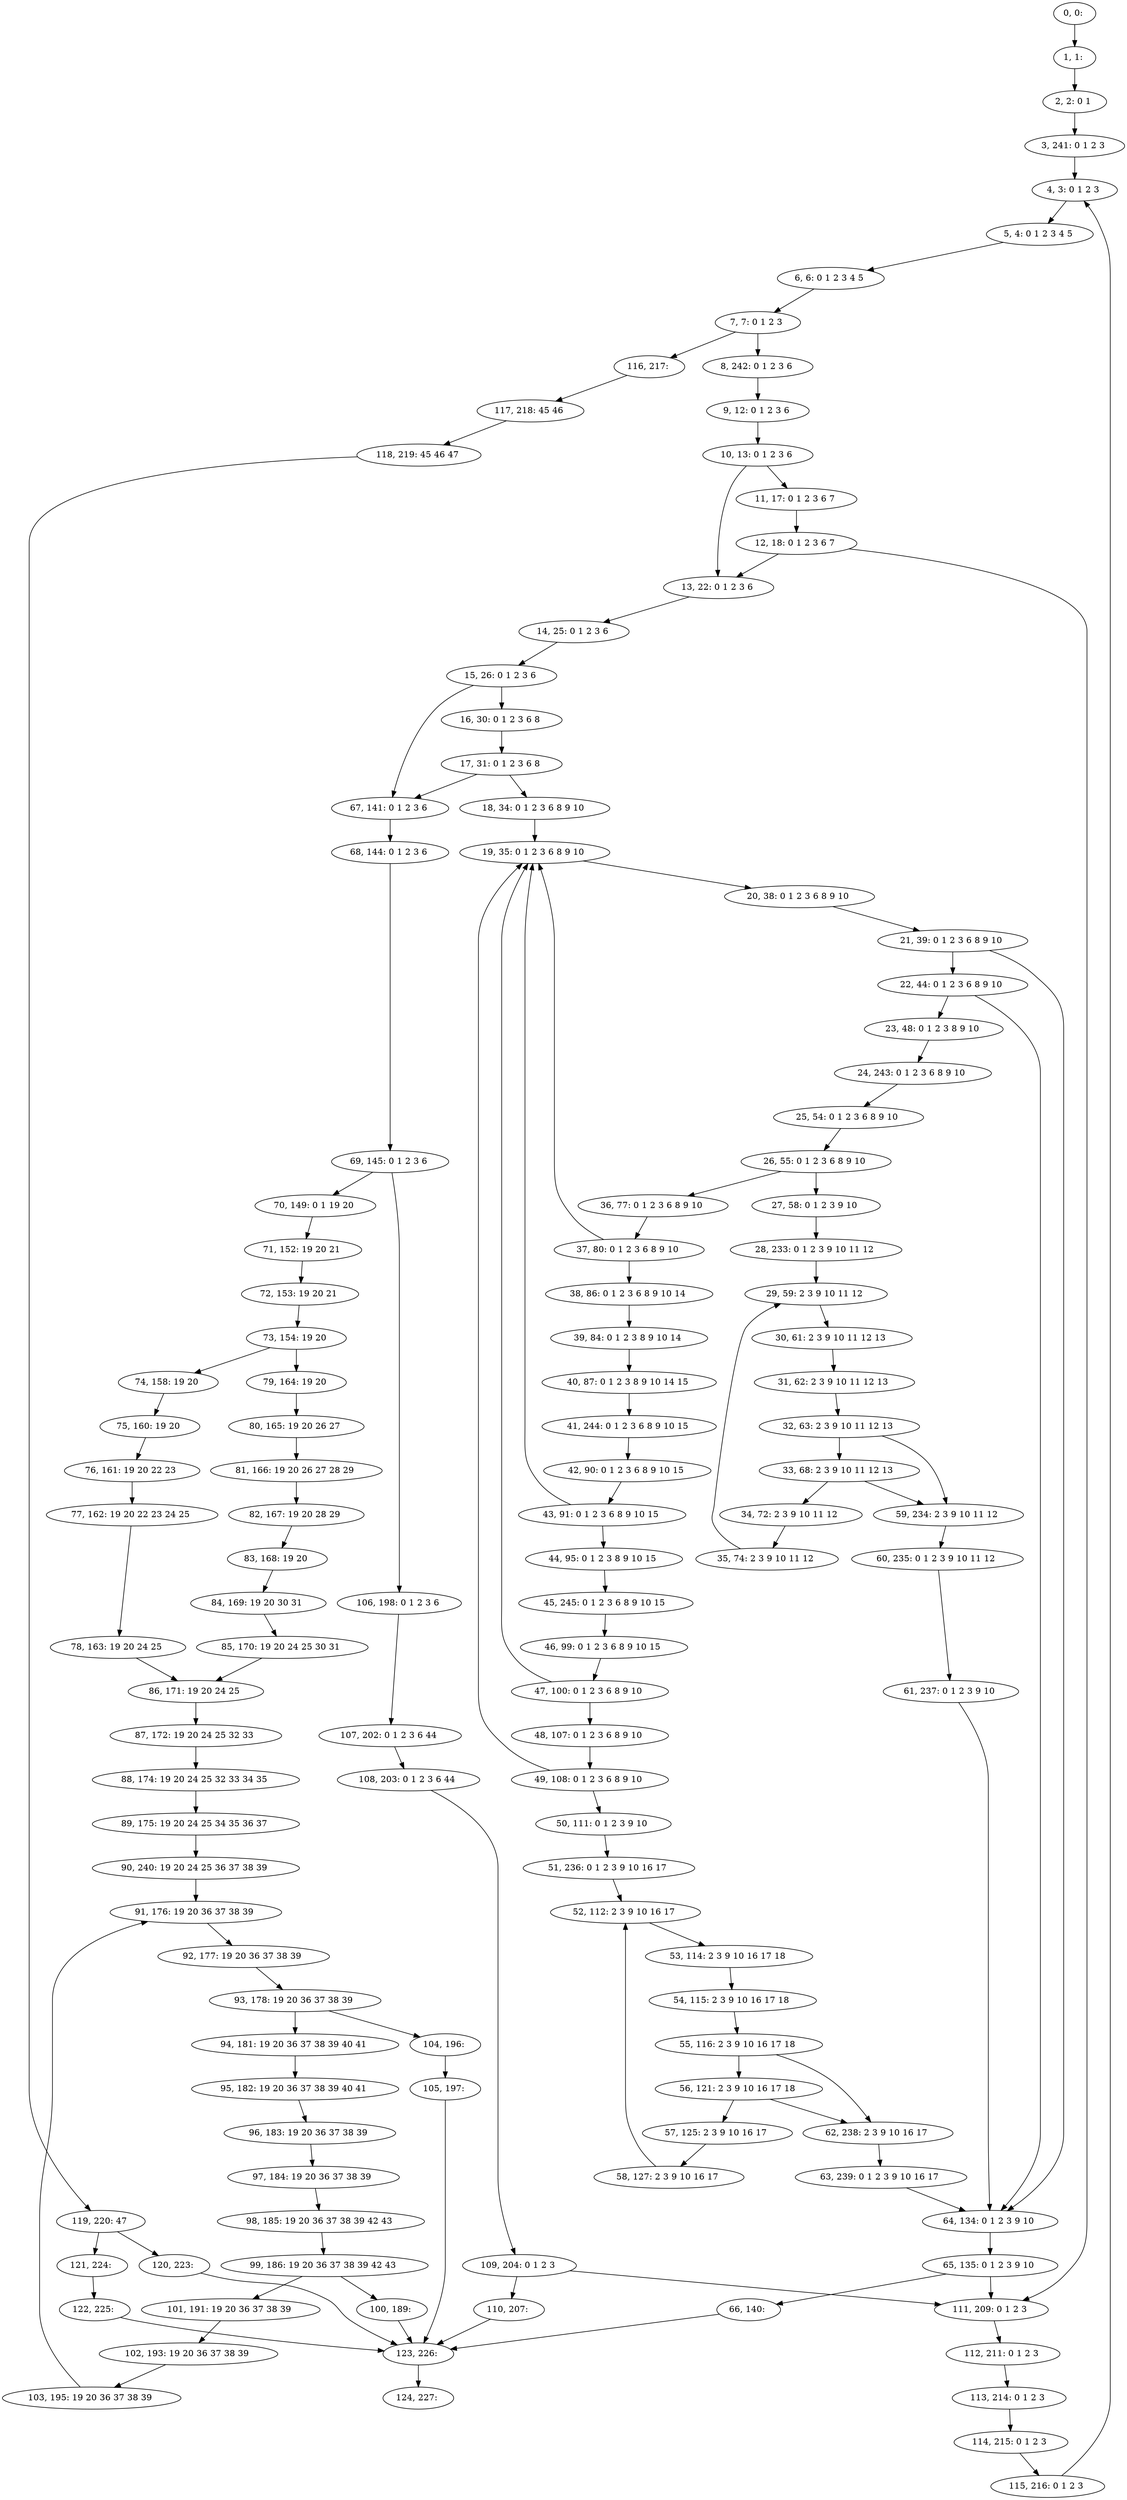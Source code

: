 digraph G {
0[label="0, 0: "];
1[label="1, 1: "];
2[label="2, 2: 0 1 "];
3[label="3, 241: 0 1 2 3 "];
4[label="4, 3: 0 1 2 3 "];
5[label="5, 4: 0 1 2 3 4 5 "];
6[label="6, 6: 0 1 2 3 4 5 "];
7[label="7, 7: 0 1 2 3 "];
8[label="8, 242: 0 1 2 3 6 "];
9[label="9, 12: 0 1 2 3 6 "];
10[label="10, 13: 0 1 2 3 6 "];
11[label="11, 17: 0 1 2 3 6 7 "];
12[label="12, 18: 0 1 2 3 6 7 "];
13[label="13, 22: 0 1 2 3 6 "];
14[label="14, 25: 0 1 2 3 6 "];
15[label="15, 26: 0 1 2 3 6 "];
16[label="16, 30: 0 1 2 3 6 8 "];
17[label="17, 31: 0 1 2 3 6 8 "];
18[label="18, 34: 0 1 2 3 6 8 9 10 "];
19[label="19, 35: 0 1 2 3 6 8 9 10 "];
20[label="20, 38: 0 1 2 3 6 8 9 10 "];
21[label="21, 39: 0 1 2 3 6 8 9 10 "];
22[label="22, 44: 0 1 2 3 6 8 9 10 "];
23[label="23, 48: 0 1 2 3 8 9 10 "];
24[label="24, 243: 0 1 2 3 6 8 9 10 "];
25[label="25, 54: 0 1 2 3 6 8 9 10 "];
26[label="26, 55: 0 1 2 3 6 8 9 10 "];
27[label="27, 58: 0 1 2 3 9 10 "];
28[label="28, 233: 0 1 2 3 9 10 11 12 "];
29[label="29, 59: 2 3 9 10 11 12 "];
30[label="30, 61: 2 3 9 10 11 12 13 "];
31[label="31, 62: 2 3 9 10 11 12 13 "];
32[label="32, 63: 2 3 9 10 11 12 13 "];
33[label="33, 68: 2 3 9 10 11 12 13 "];
34[label="34, 72: 2 3 9 10 11 12 "];
35[label="35, 74: 2 3 9 10 11 12 "];
36[label="36, 77: 0 1 2 3 6 8 9 10 "];
37[label="37, 80: 0 1 2 3 6 8 9 10 "];
38[label="38, 86: 0 1 2 3 6 8 9 10 14 "];
39[label="39, 84: 0 1 2 3 8 9 10 14 "];
40[label="40, 87: 0 1 2 3 8 9 10 14 15 "];
41[label="41, 244: 0 1 2 3 6 8 9 10 15 "];
42[label="42, 90: 0 1 2 3 6 8 9 10 15 "];
43[label="43, 91: 0 1 2 3 6 8 9 10 15 "];
44[label="44, 95: 0 1 2 3 8 9 10 15 "];
45[label="45, 245: 0 1 2 3 6 8 9 10 15 "];
46[label="46, 99: 0 1 2 3 6 8 9 10 15 "];
47[label="47, 100: 0 1 2 3 6 8 9 10 "];
48[label="48, 107: 0 1 2 3 6 8 9 10 "];
49[label="49, 108: 0 1 2 3 6 8 9 10 "];
50[label="50, 111: 0 1 2 3 9 10 "];
51[label="51, 236: 0 1 2 3 9 10 16 17 "];
52[label="52, 112: 2 3 9 10 16 17 "];
53[label="53, 114: 2 3 9 10 16 17 18 "];
54[label="54, 115: 2 3 9 10 16 17 18 "];
55[label="55, 116: 2 3 9 10 16 17 18 "];
56[label="56, 121: 2 3 9 10 16 17 18 "];
57[label="57, 125: 2 3 9 10 16 17 "];
58[label="58, 127: 2 3 9 10 16 17 "];
59[label="59, 234: 2 3 9 10 11 12 "];
60[label="60, 235: 0 1 2 3 9 10 11 12 "];
61[label="61, 237: 0 1 2 3 9 10 "];
62[label="62, 238: 2 3 9 10 16 17 "];
63[label="63, 239: 0 1 2 3 9 10 16 17 "];
64[label="64, 134: 0 1 2 3 9 10 "];
65[label="65, 135: 0 1 2 3 9 10 "];
66[label="66, 140: "];
67[label="67, 141: 0 1 2 3 6 "];
68[label="68, 144: 0 1 2 3 6 "];
69[label="69, 145: 0 1 2 3 6 "];
70[label="70, 149: 0 1 19 20 "];
71[label="71, 152: 19 20 21 "];
72[label="72, 153: 19 20 21 "];
73[label="73, 154: 19 20 "];
74[label="74, 158: 19 20 "];
75[label="75, 160: 19 20 "];
76[label="76, 161: 19 20 22 23 "];
77[label="77, 162: 19 20 22 23 24 25 "];
78[label="78, 163: 19 20 24 25 "];
79[label="79, 164: 19 20 "];
80[label="80, 165: 19 20 26 27 "];
81[label="81, 166: 19 20 26 27 28 29 "];
82[label="82, 167: 19 20 28 29 "];
83[label="83, 168: 19 20 "];
84[label="84, 169: 19 20 30 31 "];
85[label="85, 170: 19 20 24 25 30 31 "];
86[label="86, 171: 19 20 24 25 "];
87[label="87, 172: 19 20 24 25 32 33 "];
88[label="88, 174: 19 20 24 25 32 33 34 35 "];
89[label="89, 175: 19 20 24 25 34 35 36 37 "];
90[label="90, 240: 19 20 24 25 36 37 38 39 "];
91[label="91, 176: 19 20 36 37 38 39 "];
92[label="92, 177: 19 20 36 37 38 39 "];
93[label="93, 178: 19 20 36 37 38 39 "];
94[label="94, 181: 19 20 36 37 38 39 40 41 "];
95[label="95, 182: 19 20 36 37 38 39 40 41 "];
96[label="96, 183: 19 20 36 37 38 39 "];
97[label="97, 184: 19 20 36 37 38 39 "];
98[label="98, 185: 19 20 36 37 38 39 42 43 "];
99[label="99, 186: 19 20 36 37 38 39 42 43 "];
100[label="100, 189: "];
101[label="101, 191: 19 20 36 37 38 39 "];
102[label="102, 193: 19 20 36 37 38 39 "];
103[label="103, 195: 19 20 36 37 38 39 "];
104[label="104, 196: "];
105[label="105, 197: "];
106[label="106, 198: 0 1 2 3 6 "];
107[label="107, 202: 0 1 2 3 6 44 "];
108[label="108, 203: 0 1 2 3 6 44 "];
109[label="109, 204: 0 1 2 3 "];
110[label="110, 207: "];
111[label="111, 209: 0 1 2 3 "];
112[label="112, 211: 0 1 2 3 "];
113[label="113, 214: 0 1 2 3 "];
114[label="114, 215: 0 1 2 3 "];
115[label="115, 216: 0 1 2 3 "];
116[label="116, 217: "];
117[label="117, 218: 45 46 "];
118[label="118, 219: 45 46 47 "];
119[label="119, 220: 47 "];
120[label="120, 223: "];
121[label="121, 224: "];
122[label="122, 225: "];
123[label="123, 226: "];
124[label="124, 227: "];
0->1 ;
1->2 ;
2->3 ;
3->4 ;
4->5 ;
5->6 ;
6->7 ;
7->8 ;
7->116 ;
8->9 ;
9->10 ;
10->11 ;
10->13 ;
11->12 ;
12->13 ;
12->111 ;
13->14 ;
14->15 ;
15->16 ;
15->67 ;
16->17 ;
17->18 ;
17->67 ;
18->19 ;
19->20 ;
20->21 ;
21->22 ;
21->64 ;
22->23 ;
22->64 ;
23->24 ;
24->25 ;
25->26 ;
26->27 ;
26->36 ;
27->28 ;
28->29 ;
29->30 ;
30->31 ;
31->32 ;
32->33 ;
32->59 ;
33->34 ;
33->59 ;
34->35 ;
35->29 ;
36->37 ;
37->38 ;
37->19 ;
38->39 ;
39->40 ;
40->41 ;
41->42 ;
42->43 ;
43->44 ;
43->19 ;
44->45 ;
45->46 ;
46->47 ;
47->48 ;
47->19 ;
48->49 ;
49->50 ;
49->19 ;
50->51 ;
51->52 ;
52->53 ;
53->54 ;
54->55 ;
55->56 ;
55->62 ;
56->57 ;
56->62 ;
57->58 ;
58->52 ;
59->60 ;
60->61 ;
61->64 ;
62->63 ;
63->64 ;
64->65 ;
65->66 ;
65->111 ;
66->123 ;
67->68 ;
68->69 ;
69->70 ;
69->106 ;
70->71 ;
71->72 ;
72->73 ;
73->74 ;
73->79 ;
74->75 ;
75->76 ;
76->77 ;
77->78 ;
78->86 ;
79->80 ;
80->81 ;
81->82 ;
82->83 ;
83->84 ;
84->85 ;
85->86 ;
86->87 ;
87->88 ;
88->89 ;
89->90 ;
90->91 ;
91->92 ;
92->93 ;
93->94 ;
93->104 ;
94->95 ;
95->96 ;
96->97 ;
97->98 ;
98->99 ;
99->100 ;
99->101 ;
100->123 ;
101->102 ;
102->103 ;
103->91 ;
104->105 ;
105->123 ;
106->107 ;
107->108 ;
108->109 ;
109->110 ;
109->111 ;
110->123 ;
111->112 ;
112->113 ;
113->114 ;
114->115 ;
115->4 ;
116->117 ;
117->118 ;
118->119 ;
119->120 ;
119->121 ;
120->123 ;
121->122 ;
122->123 ;
123->124 ;
}
